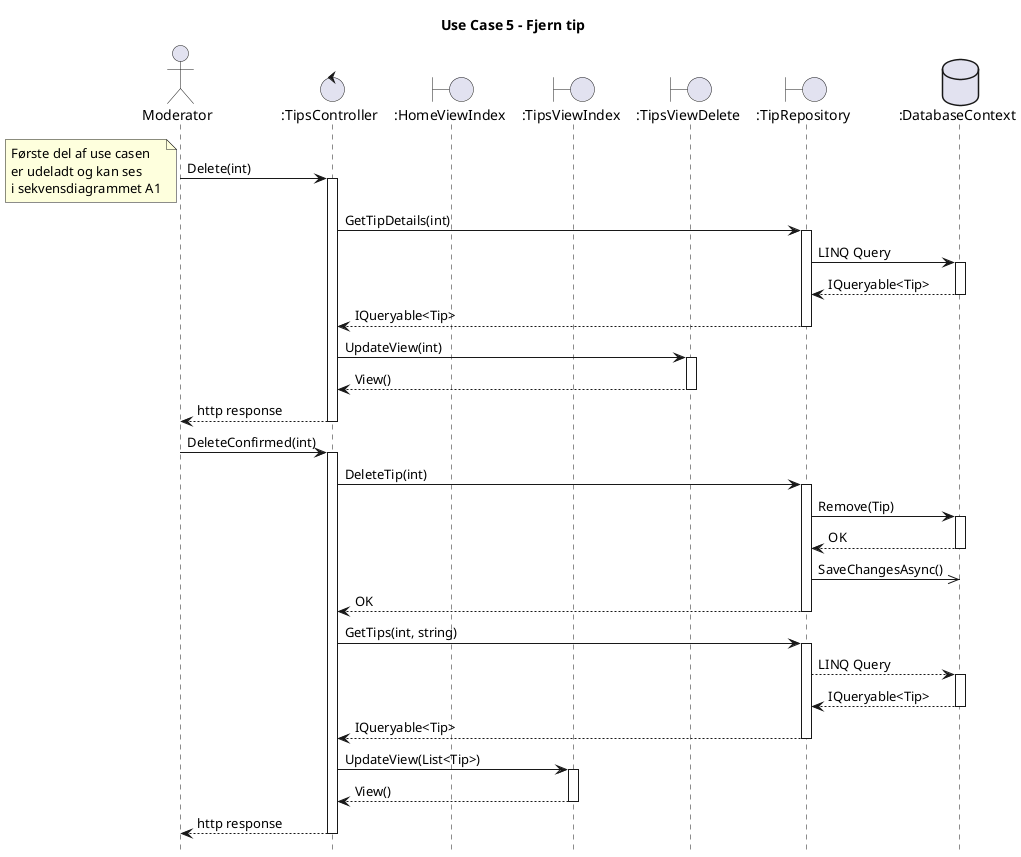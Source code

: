 @startuml
title Use Case 5 - Fjern tip

actor       Moderator       as mod
control       ":TipsController"       as tipscont
boundary       ":HomeViewIndex"       as homeindex
boundary       ":TipsViewIndex"       as tipsindex
boundary       ":TipsViewDelete"       as tipsdelete
boundary       ":TipRepository"       as tipsrepo
database       ":DatabaseContext"       as db


mod -> tipscont: Delete(int)

note left
Første del af use casen
er udeladt og kan ses
i sekvensdiagrammet A1
end note

Activate tipscont
tipscont -> tipsrepo: GetTipDetails(int)

Activate tipsrepo
tipsrepo -> db: LINQ Query

Activate db
db --> tipsrepo: IQueryable<Tip>
Deactivate db

tipsrepo --> tipscont: IQueryable<Tip>
Deactivate tipsrepo

tipscont -> tipsdelete: UpdateView(int)

Activate tipsdelete
tipsdelete --> tipscont: View()
Deactivate tipsdelete

tipscont --> mod: http response
Deactivate tipscont

mod -> tipscont: DeleteConfirmed(int)

Activate tipscont
tipscont -> tipsrepo: DeleteTip(int)

Activate tipsrepo
tipsrepo -> db: Remove(Tip)

Activate db
db --> tipsrepo: OK
Deactivate db

tipsrepo ->> db: SaveChangesAsync()

tipsrepo --> tipscont: OK
Deactivate tipsrepo

tipscont -> tipsrepo: GetTips(int, string)

Activate tipsrepo
tipsrepo --> db: LINQ Query

Activate db
db --> tipsrepo: IQueryable<Tip>
Deactivate db

tipsrepo --> tipscont: IQueryable<Tip>
Deactivate tipsrepo

tipscont -> tipsindex: UpdateView(List<Tip>)

Activate tipsindex
tipsindex --> tipscont: View()
Deactivate tipsindex

tipscont --> mod: http response
Deactivate tipscont


hide footbox
@enduml